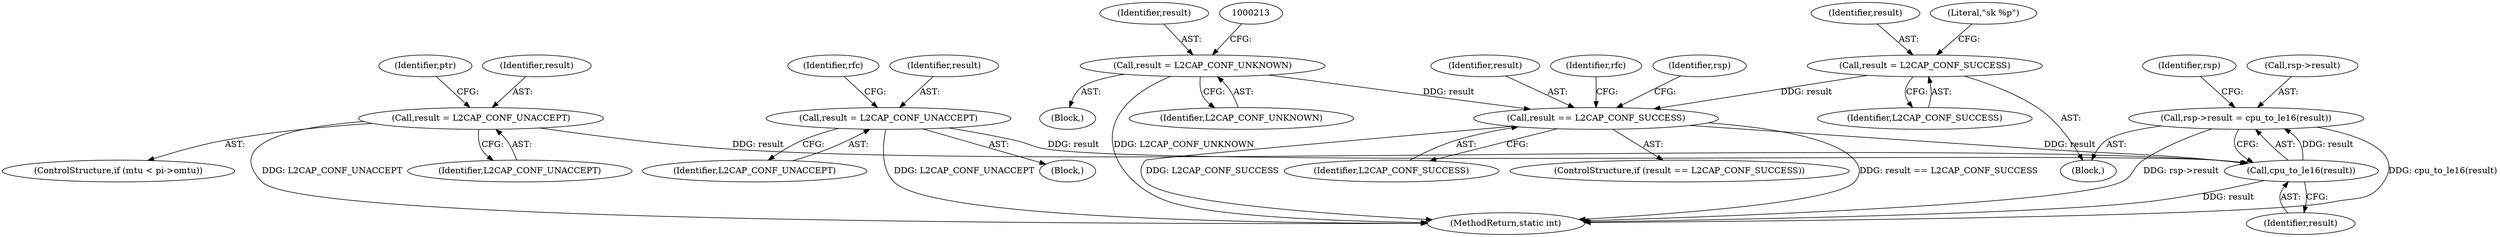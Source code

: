 digraph "0_linux_f2fcfcd670257236ebf2088bbdf26f6a8ef459fe_3@pointer" {
"1000293" [label="(Call,rsp->result = cpu_to_le16(result))"];
"1000297" [label="(Call,cpu_to_le16(result))"];
"1000236" [label="(Call,result = L2CAP_CONF_UNACCEPT)"];
"1000261" [label="(Call,result = L2CAP_CONF_UNACCEPT)"];
"1000219" [label="(Call,result == L2CAP_CONF_SUCCESS)"];
"1000207" [label="(Call,result = L2CAP_CONF_UNKNOWN)"];
"1000142" [label="(Call,result = L2CAP_CONF_SUCCESS)"];
"1000226" [label="(Identifier,rfc)"];
"1000236" [label="(Call,result = L2CAP_CONF_UNACCEPT)"];
"1000143" [label="(Identifier,result)"];
"1000230" [label="(ControlStructure,if (mtu < pi->omtu))"];
"1000142" [label="(Call,result = L2CAP_CONF_SUCCESS)"];
"1000263" [label="(Identifier,L2CAP_CONF_UNACCEPT)"];
"1000266" [label="(Identifier,rfc)"];
"1000208" [label="(Identifier,result)"];
"1000298" [label="(Identifier,result)"];
"1000309" [label="(MethodReturn,static int)"];
"1000144" [label="(Identifier,L2CAP_CONF_SUCCESS)"];
"1000253" [label="(Identifier,ptr)"];
"1000260" [label="(Block,)"];
"1000221" [label="(Identifier,L2CAP_CONF_SUCCESS)"];
"1000174" [label="(Block,)"];
"1000287" [label="(Identifier,rsp)"];
"1000209" [label="(Identifier,L2CAP_CONF_UNKNOWN)"];
"1000220" [label="(Identifier,result)"];
"1000207" [label="(Call,result = L2CAP_CONF_UNKNOWN)"];
"1000104" [label="(Block,)"];
"1000262" [label="(Identifier,result)"];
"1000301" [label="(Identifier,rsp)"];
"1000238" [label="(Identifier,L2CAP_CONF_UNACCEPT)"];
"1000297" [label="(Call,cpu_to_le16(result))"];
"1000237" [label="(Identifier,result)"];
"1000293" [label="(Call,rsp->result = cpu_to_le16(result))"];
"1000294" [label="(Call,rsp->result)"];
"1000219" [label="(Call,result == L2CAP_CONF_SUCCESS)"];
"1000146" [label="(Literal,\"sk %p\")"];
"1000218" [label="(ControlStructure,if (result == L2CAP_CONF_SUCCESS))"];
"1000261" [label="(Call,result = L2CAP_CONF_UNACCEPT)"];
"1000293" -> "1000104"  [label="AST: "];
"1000293" -> "1000297"  [label="CFG: "];
"1000294" -> "1000293"  [label="AST: "];
"1000297" -> "1000293"  [label="AST: "];
"1000301" -> "1000293"  [label="CFG: "];
"1000293" -> "1000309"  [label="DDG: rsp->result"];
"1000293" -> "1000309"  [label="DDG: cpu_to_le16(result)"];
"1000297" -> "1000293"  [label="DDG: result"];
"1000297" -> "1000298"  [label="CFG: "];
"1000298" -> "1000297"  [label="AST: "];
"1000297" -> "1000309"  [label="DDG: result"];
"1000236" -> "1000297"  [label="DDG: result"];
"1000261" -> "1000297"  [label="DDG: result"];
"1000219" -> "1000297"  [label="DDG: result"];
"1000236" -> "1000230"  [label="AST: "];
"1000236" -> "1000238"  [label="CFG: "];
"1000237" -> "1000236"  [label="AST: "];
"1000238" -> "1000236"  [label="AST: "];
"1000253" -> "1000236"  [label="CFG: "];
"1000236" -> "1000309"  [label="DDG: L2CAP_CONF_UNACCEPT"];
"1000261" -> "1000260"  [label="AST: "];
"1000261" -> "1000263"  [label="CFG: "];
"1000262" -> "1000261"  [label="AST: "];
"1000263" -> "1000261"  [label="AST: "];
"1000266" -> "1000261"  [label="CFG: "];
"1000261" -> "1000309"  [label="DDG: L2CAP_CONF_UNACCEPT"];
"1000219" -> "1000218"  [label="AST: "];
"1000219" -> "1000221"  [label="CFG: "];
"1000220" -> "1000219"  [label="AST: "];
"1000221" -> "1000219"  [label="AST: "];
"1000226" -> "1000219"  [label="CFG: "];
"1000287" -> "1000219"  [label="CFG: "];
"1000219" -> "1000309"  [label="DDG: L2CAP_CONF_SUCCESS"];
"1000219" -> "1000309"  [label="DDG: result == L2CAP_CONF_SUCCESS"];
"1000207" -> "1000219"  [label="DDG: result"];
"1000142" -> "1000219"  [label="DDG: result"];
"1000207" -> "1000174"  [label="AST: "];
"1000207" -> "1000209"  [label="CFG: "];
"1000208" -> "1000207"  [label="AST: "];
"1000209" -> "1000207"  [label="AST: "];
"1000213" -> "1000207"  [label="CFG: "];
"1000207" -> "1000309"  [label="DDG: L2CAP_CONF_UNKNOWN"];
"1000142" -> "1000104"  [label="AST: "];
"1000142" -> "1000144"  [label="CFG: "];
"1000143" -> "1000142"  [label="AST: "];
"1000144" -> "1000142"  [label="AST: "];
"1000146" -> "1000142"  [label="CFG: "];
}
